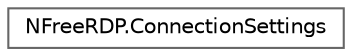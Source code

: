 digraph "Graphical Class Hierarchy"
{
 // LATEX_PDF_SIZE
  bgcolor="transparent";
  edge [fontname=Helvetica,fontsize=10,labelfontname=Helvetica,labelfontsize=10];
  node [fontname=Helvetica,fontsize=10,shape=box,height=0.2,width=0.4];
  rankdir="LR";
  Node0 [id="Node000000",label="NFreeRDP.ConnectionSettings",height=0.2,width=0.4,color="grey40", fillcolor="white", style="filled",URL="$class_n_free_r_d_p_1_1_connection_settings.html",tooltip=" "];
}
